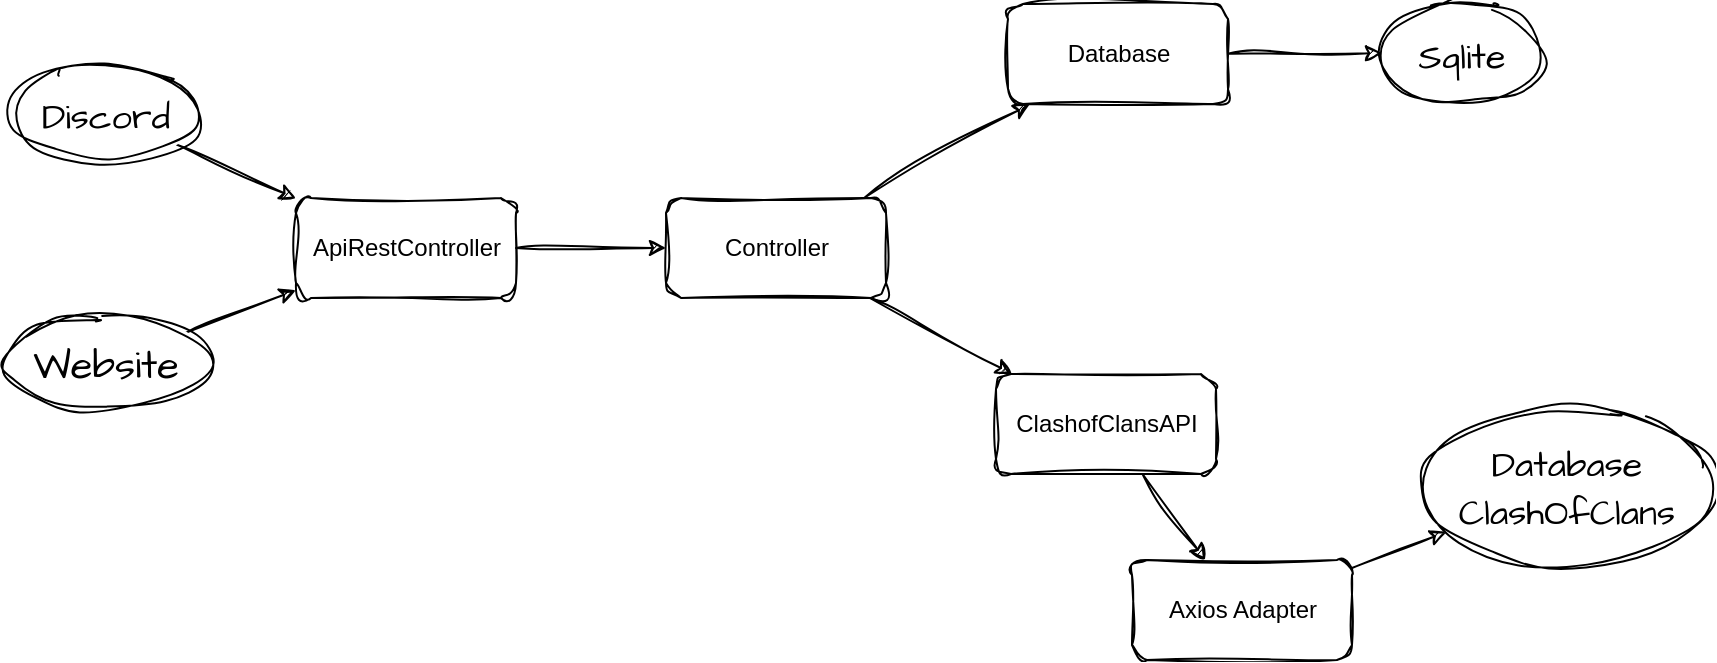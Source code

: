 <mxfile>
    <diagram id="liwXYYYH1tpW6xJdXalR" name="Domain Model">
        <mxGraphModel dx="1712" dy="511" grid="0" gridSize="10" guides="1" tooltips="1" connect="1" arrows="1" fold="1" page="0" pageScale="1" pageWidth="1100" pageHeight="850" background="none" math="0" shadow="0">
            <root>
                <mxCell id="0"/>
                <mxCell id="1" parent="0"/>
                <mxCell id="16" value="Axios Adapter" style="html=1;rounded=1;sketch=1;curveFitting=1;jiggle=2;" parent="1" vertex="1">
                    <mxGeometry x="419" y="638" width="110" height="50" as="geometry"/>
                </mxCell>
                <mxCell id="25" style="edgeStyle=none;html=1;rounded=1;sketch=1;curveFitting=1;jiggle=2;" parent="1" source="17" target="16" edge="1">
                    <mxGeometry relative="1" as="geometry"/>
                </mxCell>
                <mxCell id="17" value="ClashofClansAPI" style="html=1;rounded=1;sketch=1;curveFitting=1;jiggle=2;fillColor=none;" parent="1" vertex="1">
                    <mxGeometry x="351" y="545" width="110" height="50" as="geometry"/>
                </mxCell>
                <mxCell id="46" style="edgeStyle=none;rounded=1;sketch=1;hachureGap=4;jiggle=2;curveFitting=1;html=1;fontFamily=Architects Daughter;fontSource=https%3A%2F%2Ffonts.googleapis.com%2Fcss%3Ffamily%3DArchitects%2BDaughter;fontSize=16;" parent="1" source="16" target="45" edge="1">
                    <mxGeometry relative="1" as="geometry"/>
                </mxCell>
                <mxCell id="48" style="edgeStyle=none;rounded=1;sketch=1;hachureGap=4;jiggle=2;curveFitting=1;html=1;fontFamily=Architects Daughter;fontSource=https%3A%2F%2Ffonts.googleapis.com%2Fcss%3Ffamily%3DArchitects%2BDaughter;fontSize=16;" parent="1" source="18" target="47" edge="1">
                    <mxGeometry relative="1" as="geometry"/>
                </mxCell>
                <mxCell id="18" value="Database" style="html=1;rounded=1;sketch=1;curveFitting=1;jiggle=2;" parent="1" vertex="1">
                    <mxGeometry x="357" y="360" width="110" height="50" as="geometry"/>
                </mxCell>
                <mxCell id="23" style="edgeStyle=none;html=1;rounded=1;sketch=1;curveFitting=1;jiggle=2;" parent="1" source="21" target="18" edge="1">
                    <mxGeometry relative="1" as="geometry"/>
                </mxCell>
                <mxCell id="24" style="edgeStyle=none;html=1;rounded=1;sketch=1;curveFitting=1;jiggle=2;" parent="1" source="21" target="17" edge="1">
                    <mxGeometry relative="1" as="geometry"/>
                </mxCell>
                <mxCell id="21" value="Controller" style="html=1;rounded=1;sketch=1;curveFitting=1;jiggle=2;" parent="1" vertex="1">
                    <mxGeometry x="186" y="457" width="110" height="50" as="geometry"/>
                </mxCell>
                <mxCell id="45" value="&lt;font style=&quot;font-size: 18px;&quot;&gt;Database&lt;br&gt;ClashOfClans&lt;/font&gt;" style="ellipse;whiteSpace=wrap;html=1;rounded=1;sketch=1;hachureGap=4;jiggle=2;curveFitting=1;fontFamily=Architects Daughter;fontSource=https%3A%2F%2Ffonts.googleapis.com%2Fcss%3Ffamily%3DArchitects%2BDaughter;fontSize=20;" parent="1" vertex="1">
                    <mxGeometry x="563" y="561" width="147" height="80" as="geometry"/>
                </mxCell>
                <mxCell id="47" value="&lt;font style=&quot;font-size: 18px;&quot;&gt;Sqlite&lt;/font&gt;" style="ellipse;whiteSpace=wrap;html=1;rounded=1;sketch=1;hachureGap=4;jiggle=2;curveFitting=1;fontFamily=Architects Daughter;fontSource=https%3A%2F%2Ffonts.googleapis.com%2Fcss%3Ffamily%3DArchitects%2BDaughter;fontSize=20;fillColor=none;" parent="1" vertex="1">
                    <mxGeometry x="544" y="359" width="80" height="51" as="geometry"/>
                </mxCell>
                <mxCell id="54" style="edgeStyle=none;sketch=1;hachureGap=4;jiggle=2;curveFitting=1;html=1;fontFamily=Architects Daughter;fontSource=https%3A%2F%2Ffonts.googleapis.com%2Fcss%3Ffamily%3DArchitects%2BDaughter;fontSize=18;" edge="1" parent="1" source="49" target="21">
                    <mxGeometry relative="1" as="geometry"/>
                </mxCell>
                <mxCell id="49" value="ApiRestController" style="html=1;rounded=1;sketch=1;curveFitting=1;jiggle=2;" vertex="1" parent="1">
                    <mxGeometry x="1" y="457" width="110" height="50" as="geometry"/>
                </mxCell>
                <mxCell id="53" style="edgeStyle=none;sketch=1;hachureGap=4;jiggle=2;curveFitting=1;html=1;fontFamily=Architects Daughter;fontSource=https%3A%2F%2Ffonts.googleapis.com%2Fcss%3Ffamily%3DArchitects%2BDaughter;fontSize=18;" edge="1" parent="1" source="50" target="49">
                    <mxGeometry relative="1" as="geometry"/>
                </mxCell>
                <mxCell id="50" value="Website" style="ellipse;whiteSpace=wrap;html=1;rounded=1;sketch=1;hachureGap=4;jiggle=2;curveFitting=1;fontFamily=Architects Daughter;fontSource=https%3A%2F%2Ffonts.googleapis.com%2Fcss%3Ffamily%3DArchitects%2BDaughter;fontSize=20;" vertex="1" parent="1">
                    <mxGeometry x="-146" y="516" width="104" height="47" as="geometry"/>
                </mxCell>
                <mxCell id="52" style="edgeStyle=none;sketch=1;hachureGap=4;jiggle=2;curveFitting=1;html=1;fontFamily=Architects Daughter;fontSource=https%3A%2F%2Ffonts.googleapis.com%2Fcss%3Ffamily%3DArchitects%2BDaughter;fontSize=18;" edge="1" parent="1" source="51" target="49">
                    <mxGeometry relative="1" as="geometry"/>
                </mxCell>
                <mxCell id="51" value="&lt;font style=&quot;font-size: 18px;&quot;&gt;Discord&lt;/font&gt;" style="ellipse;whiteSpace=wrap;html=1;rounded=1;sketch=1;hachureGap=4;jiggle=2;curveFitting=1;fontFamily=Architects Daughter;fontSource=https%3A%2F%2Ffonts.googleapis.com%2Fcss%3Ffamily%3DArchitects%2BDaughter;fontSize=20;" vertex="1" parent="1">
                    <mxGeometry x="-142" y="391" width="96" height="47" as="geometry"/>
                </mxCell>
            </root>
        </mxGraphModel>
    </diagram>
</mxfile>